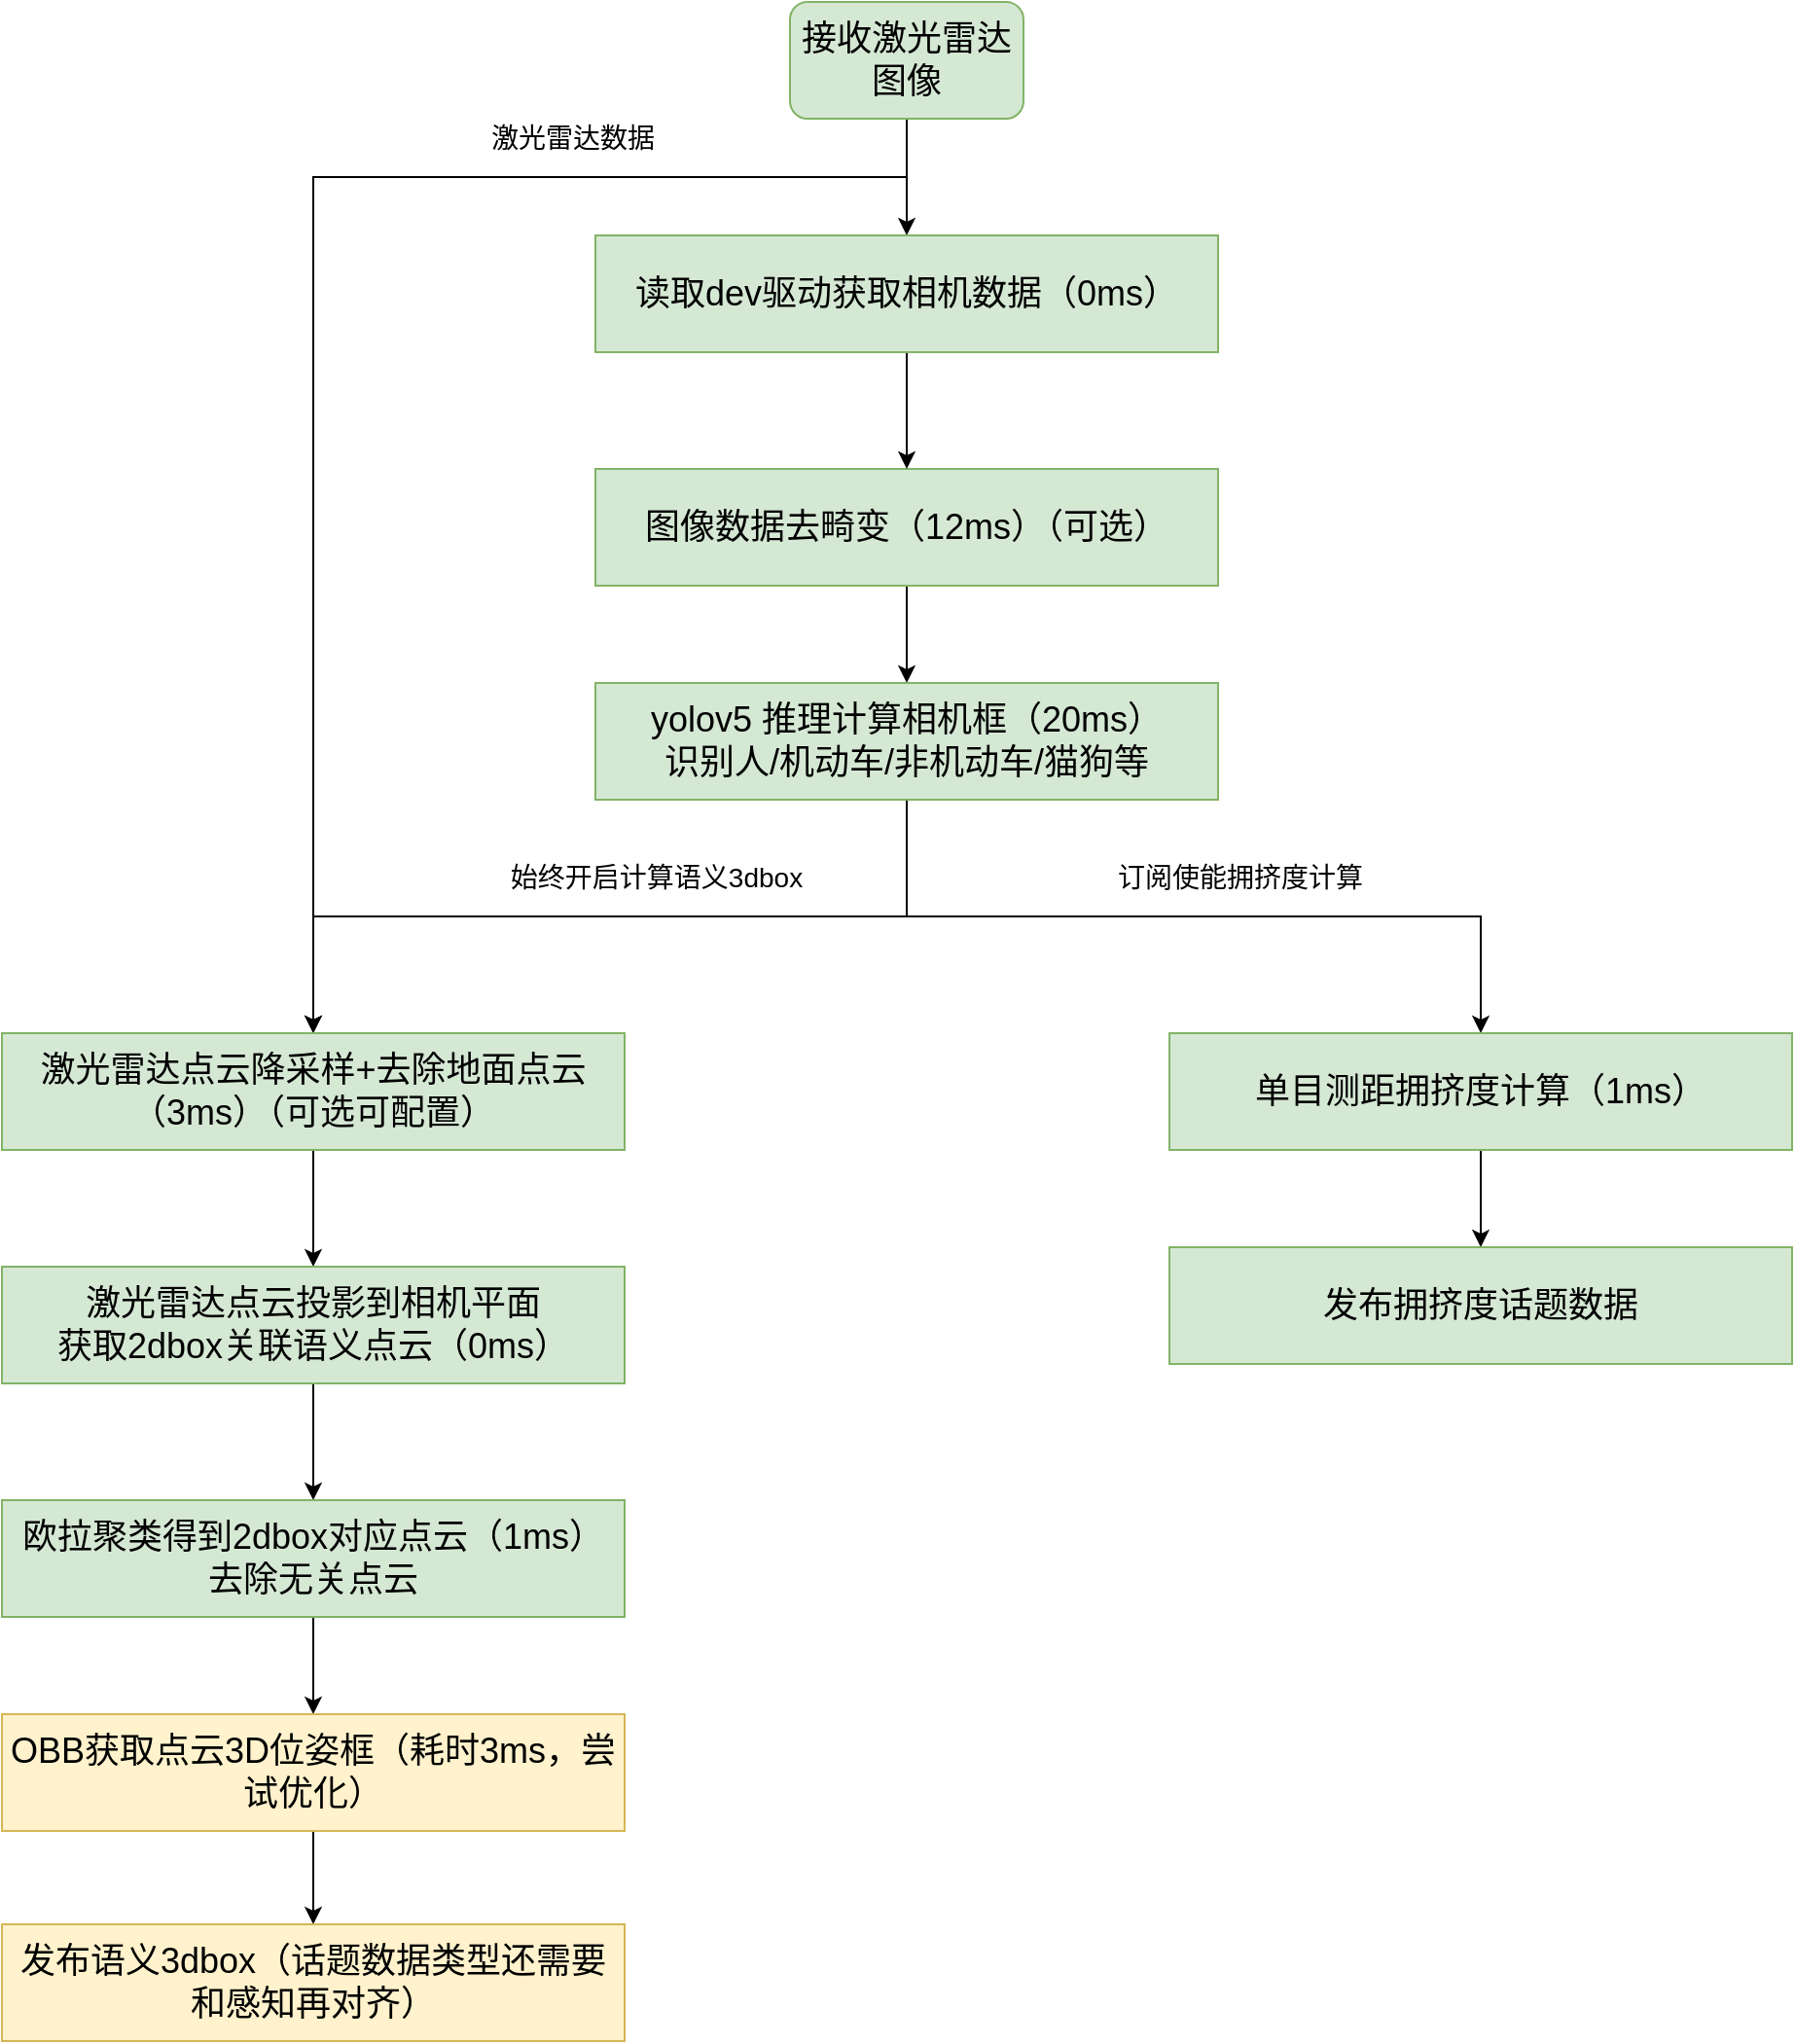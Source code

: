 <mxfile version="24.7.6">
  <diagram name="Page-1" id="hP-dEu_CVExecX_DF-mA">
    <mxGraphModel dx="2183" dy="1256" grid="1" gridSize="10" guides="1" tooltips="1" connect="1" arrows="1" fold="1" page="1" pageScale="1" pageWidth="1654" pageHeight="2336" math="0" shadow="0">
      <root>
        <mxCell id="0" />
        <mxCell id="1" parent="0" />
        <mxCell id="Sc6bf__xJOu8bdqY58xA-20" style="edgeStyle=orthogonalEdgeStyle;rounded=0;orthogonalLoop=1;jettySize=auto;html=1;entryX=0.5;entryY=0;entryDx=0;entryDy=0;" edge="1" parent="1" source="Sc6bf__xJOu8bdqY58xA-2" target="Sc6bf__xJOu8bdqY58xA-19">
          <mxGeometry relative="1" as="geometry" />
        </mxCell>
        <mxCell id="Sc6bf__xJOu8bdqY58xA-29" style="edgeStyle=orthogonalEdgeStyle;rounded=0;orthogonalLoop=1;jettySize=auto;html=1;" edge="1" parent="1" source="Sc6bf__xJOu8bdqY58xA-2" target="Sc6bf__xJOu8bdqY58xA-22">
          <mxGeometry relative="1" as="geometry">
            <mxPoint x="460" y="660" as="targetPoint" />
            <Array as="points">
              <mxPoint x="765" y="270" />
              <mxPoint x="460" y="270" />
            </Array>
          </mxGeometry>
        </mxCell>
        <mxCell id="Sc6bf__xJOu8bdqY58xA-30" value="&lt;font style=&quot;font-size: 14px;&quot;&gt;激光雷达数据&lt;/font&gt;" style="edgeLabel;html=1;align=center;verticalAlign=middle;resizable=0;points=[];" vertex="1" connectable="0" parent="Sc6bf__xJOu8bdqY58xA-29">
          <mxGeometry x="-0.484" y="-5" relative="1" as="geometry">
            <mxPoint x="-2" y="-15" as="offset" />
          </mxGeometry>
        </mxCell>
        <mxCell id="Sc6bf__xJOu8bdqY58xA-2" value="&lt;font style=&quot;font-size: 18px;&quot;&gt;接收激光雷达图像&lt;/font&gt;" style="rounded=1;whiteSpace=wrap;html=1;fillColor=#d5e8d4;strokeColor=#82b366;" vertex="1" parent="1">
          <mxGeometry x="705" y="180" width="120" height="60" as="geometry" />
        </mxCell>
        <mxCell id="Sc6bf__xJOu8bdqY58xA-13" style="edgeStyle=orthogonalEdgeStyle;rounded=0;orthogonalLoop=1;jettySize=auto;html=1;entryX=0.5;entryY=0;entryDx=0;entryDy=0;" edge="1" parent="1" source="Sc6bf__xJOu8bdqY58xA-10" target="Sc6bf__xJOu8bdqY58xA-11">
          <mxGeometry relative="1" as="geometry" />
        </mxCell>
        <mxCell id="Sc6bf__xJOu8bdqY58xA-10" value="&lt;span style=&quot;font-size: 18px;&quot;&gt;图像数据去畸变（12ms）（可选）&lt;/span&gt;" style="rounded=0;whiteSpace=wrap;html=1;fillColor=#d5e8d4;strokeColor=#82b366;" vertex="1" parent="1">
          <mxGeometry x="605" y="420" width="320" height="60" as="geometry" />
        </mxCell>
        <mxCell id="Sc6bf__xJOu8bdqY58xA-15" style="edgeStyle=orthogonalEdgeStyle;rounded=0;orthogonalLoop=1;jettySize=auto;html=1;" edge="1" parent="1" source="Sc6bf__xJOu8bdqY58xA-11" target="Sc6bf__xJOu8bdqY58xA-14">
          <mxGeometry relative="1" as="geometry" />
        </mxCell>
        <mxCell id="Sc6bf__xJOu8bdqY58xA-16" value="&lt;font style=&quot;font-size: 14px;&quot;&gt;订阅使能拥挤度计算&lt;/font&gt;" style="edgeLabel;html=1;align=center;verticalAlign=middle;resizable=0;points=[];" vertex="1" connectable="0" parent="Sc6bf__xJOu8bdqY58xA-15">
          <mxGeometry x="0.11" y="-1" relative="1" as="geometry">
            <mxPoint y="-21" as="offset" />
          </mxGeometry>
        </mxCell>
        <mxCell id="Sc6bf__xJOu8bdqY58xA-23" style="edgeStyle=orthogonalEdgeStyle;rounded=0;orthogonalLoop=1;jettySize=auto;html=1;entryX=0.5;entryY=0;entryDx=0;entryDy=0;" edge="1" parent="1" source="Sc6bf__xJOu8bdqY58xA-11" target="Sc6bf__xJOu8bdqY58xA-22">
          <mxGeometry relative="1" as="geometry" />
        </mxCell>
        <mxCell id="Sc6bf__xJOu8bdqY58xA-24" value="&lt;font style=&quot;font-size: 14px;&quot;&gt;始终开启计算语义3dbox&lt;/font&gt;" style="edgeLabel;html=1;align=center;verticalAlign=middle;resizable=0;points=[];" vertex="1" connectable="0" parent="Sc6bf__xJOu8bdqY58xA-23">
          <mxGeometry x="-0.111" y="-3" relative="1" as="geometry">
            <mxPoint y="-17" as="offset" />
          </mxGeometry>
        </mxCell>
        <mxCell id="Sc6bf__xJOu8bdqY58xA-11" value="&lt;span style=&quot;font-size: 18px;&quot;&gt;yolov5 推理计算相机框&lt;/span&gt;&lt;span style=&quot;font-size: 18px;&quot;&gt;（20ms）&lt;/span&gt;&lt;div&gt;&lt;span style=&quot;font-size: 18px;&quot;&gt;识别人/机动车/非机动车/猫狗等&lt;/span&gt;&lt;/div&gt;" style="rounded=0;whiteSpace=wrap;html=1;fillColor=#d5e8d4;strokeColor=#82b366;" vertex="1" parent="1">
          <mxGeometry x="605" y="530" width="320" height="60" as="geometry" />
        </mxCell>
        <mxCell id="Sc6bf__xJOu8bdqY58xA-18" style="edgeStyle=orthogonalEdgeStyle;rounded=0;orthogonalLoop=1;jettySize=auto;html=1;entryX=0.5;entryY=0;entryDx=0;entryDy=0;" edge="1" parent="1" source="Sc6bf__xJOu8bdqY58xA-14" target="Sc6bf__xJOu8bdqY58xA-17">
          <mxGeometry relative="1" as="geometry" />
        </mxCell>
        <mxCell id="Sc6bf__xJOu8bdqY58xA-14" value="&lt;span style=&quot;font-size: 18px;&quot;&gt;单目测距拥挤度计算（1ms）&lt;/span&gt;" style="rounded=0;whiteSpace=wrap;html=1;fillColor=#d5e8d4;strokeColor=#82b366;" vertex="1" parent="1">
          <mxGeometry x="900" y="710" width="320" height="60" as="geometry" />
        </mxCell>
        <mxCell id="Sc6bf__xJOu8bdqY58xA-17" value="&lt;span style=&quot;font-size: 18px;&quot;&gt;发布拥挤度话题数据&lt;/span&gt;" style="rounded=0;whiteSpace=wrap;html=1;fillColor=#d5e8d4;strokeColor=#82b366;" vertex="1" parent="1">
          <mxGeometry x="900" y="820" width="320" height="60" as="geometry" />
        </mxCell>
        <mxCell id="Sc6bf__xJOu8bdqY58xA-21" style="edgeStyle=orthogonalEdgeStyle;rounded=0;orthogonalLoop=1;jettySize=auto;html=1;entryX=0.5;entryY=0;entryDx=0;entryDy=0;" edge="1" parent="1" source="Sc6bf__xJOu8bdqY58xA-19" target="Sc6bf__xJOu8bdqY58xA-10">
          <mxGeometry relative="1" as="geometry" />
        </mxCell>
        <mxCell id="Sc6bf__xJOu8bdqY58xA-19" value="&lt;span style=&quot;font-size: 18px;&quot;&gt;读取dev驱动获取相机数据（0ms）&lt;/span&gt;" style="rounded=0;whiteSpace=wrap;html=1;fillColor=#d5e8d4;strokeColor=#82b366;" vertex="1" parent="1">
          <mxGeometry x="605" y="300" width="320" height="60" as="geometry" />
        </mxCell>
        <mxCell id="Sc6bf__xJOu8bdqY58xA-26" style="edgeStyle=orthogonalEdgeStyle;rounded=0;orthogonalLoop=1;jettySize=auto;html=1;entryX=0.5;entryY=0;entryDx=0;entryDy=0;" edge="1" parent="1" source="Sc6bf__xJOu8bdqY58xA-22" target="Sc6bf__xJOu8bdqY58xA-25">
          <mxGeometry relative="1" as="geometry" />
        </mxCell>
        <mxCell id="Sc6bf__xJOu8bdqY58xA-22" value="&lt;span style=&quot;font-size: 18px;&quot;&gt;激光雷达点云降采样+去除地面点云（3&lt;/span&gt;&lt;span style=&quot;font-size: 18px; background-color: initial;&quot;&gt;ms）（可选可配置）&lt;/span&gt;" style="rounded=0;whiteSpace=wrap;html=1;fillColor=#d5e8d4;strokeColor=#82b366;" vertex="1" parent="1">
          <mxGeometry x="300" y="710" width="320" height="60" as="geometry" />
        </mxCell>
        <mxCell id="Sc6bf__xJOu8bdqY58xA-28" style="edgeStyle=orthogonalEdgeStyle;rounded=0;orthogonalLoop=1;jettySize=auto;html=1;entryX=0.5;entryY=0;entryDx=0;entryDy=0;" edge="1" parent="1" source="Sc6bf__xJOu8bdqY58xA-25">
          <mxGeometry relative="1" as="geometry">
            <mxPoint x="460" y="950.0" as="targetPoint" />
          </mxGeometry>
        </mxCell>
        <mxCell id="Sc6bf__xJOu8bdqY58xA-25" value="&lt;span style=&quot;font-size: 18px;&quot;&gt;激光雷达点云投影到相机平面&lt;/span&gt;&lt;div&gt;&lt;span style=&quot;font-size: 18px;&quot;&gt;获取2dbox关联语义点云（0ms）&lt;/span&gt;&lt;/div&gt;" style="rounded=0;whiteSpace=wrap;html=1;fillColor=#d5e8d4;strokeColor=#82b366;" vertex="1" parent="1">
          <mxGeometry x="300" y="830" width="320" height="60" as="geometry" />
        </mxCell>
        <mxCell id="Sc6bf__xJOu8bdqY58xA-34" style="edgeStyle=orthogonalEdgeStyle;rounded=0;orthogonalLoop=1;jettySize=auto;html=1;entryX=0.5;entryY=0;entryDx=0;entryDy=0;" edge="1" parent="1" source="Sc6bf__xJOu8bdqY58xA-31" target="Sc6bf__xJOu8bdqY58xA-32">
          <mxGeometry relative="1" as="geometry" />
        </mxCell>
        <mxCell id="Sc6bf__xJOu8bdqY58xA-31" value="&lt;span style=&quot;font-size: 18px;&quot;&gt;欧拉聚类得到2dbox对应点云（1ms）&lt;/span&gt;&lt;div&gt;&lt;span style=&quot;font-size: 18px;&quot;&gt;去除无关点云&lt;/span&gt;&lt;/div&gt;" style="rounded=0;whiteSpace=wrap;html=1;fillColor=#d5e8d4;strokeColor=#82b366;" vertex="1" parent="1">
          <mxGeometry x="300" y="950" width="320" height="60" as="geometry" />
        </mxCell>
        <mxCell id="Sc6bf__xJOu8bdqY58xA-35" style="edgeStyle=orthogonalEdgeStyle;rounded=0;orthogonalLoop=1;jettySize=auto;html=1;" edge="1" parent="1" source="Sc6bf__xJOu8bdqY58xA-32" target="Sc6bf__xJOu8bdqY58xA-33">
          <mxGeometry relative="1" as="geometry" />
        </mxCell>
        <mxCell id="Sc6bf__xJOu8bdqY58xA-32" value="&lt;span style=&quot;font-size: 18px;&quot;&gt;OBB获取点云3D位姿框（耗时3ms，尝试优化）&lt;/span&gt;" style="rounded=0;whiteSpace=wrap;html=1;fillColor=#fff2cc;strokeColor=#d6b656;" vertex="1" parent="1">
          <mxGeometry x="300" y="1060" width="320" height="60" as="geometry" />
        </mxCell>
        <mxCell id="Sc6bf__xJOu8bdqY58xA-33" value="&lt;span style=&quot;font-size: 18px;&quot;&gt;发布语义3dbox（话题数据类型还需要和感知再对齐）&lt;/span&gt;" style="rounded=0;whiteSpace=wrap;html=1;fillColor=#fff2cc;strokeColor=#d6b656;" vertex="1" parent="1">
          <mxGeometry x="300" y="1168" width="320" height="60" as="geometry" />
        </mxCell>
      </root>
    </mxGraphModel>
  </diagram>
</mxfile>
